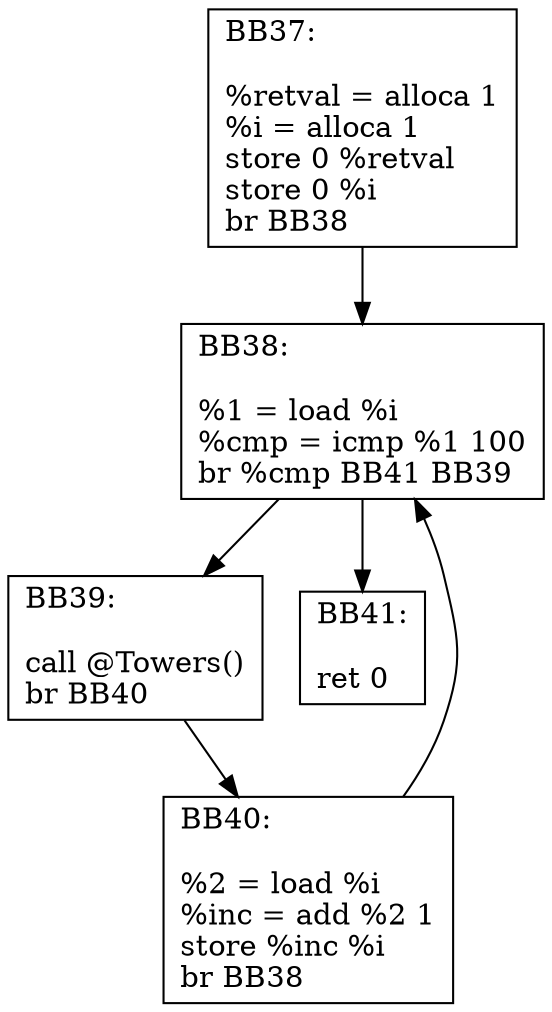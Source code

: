 digraph "CFG for 'main' function" {
BB37 [shape=record, label="{BB37:\l\l
%retval = alloca 1\l
%i = alloca 1\l
store 0 %retval\l
store 0 %i\l
br BB38\l
}"];
BB37 -> BB38
BB38 [shape=record, label="{BB38:\l\l
%1 = load %i\l
%cmp = icmp %1 100\l
br %cmp BB41 BB39\l
}"];
BB38 -> BB39
BB38 -> BB41
BB39 [shape=record, label="{BB39:\l\l
call @Towers()\lbr BB40\l
}"];
BB39 -> BB40
BB40 [shape=record, label="{BB40:\l\l
%2 = load %i\l
%inc = add %2 1\l
store %inc %i\l
br BB38\l
}"];
BB40 -> BB38
BB41 [shape=record, label="{BB41:\l\l
ret 0\l
}"];
}
